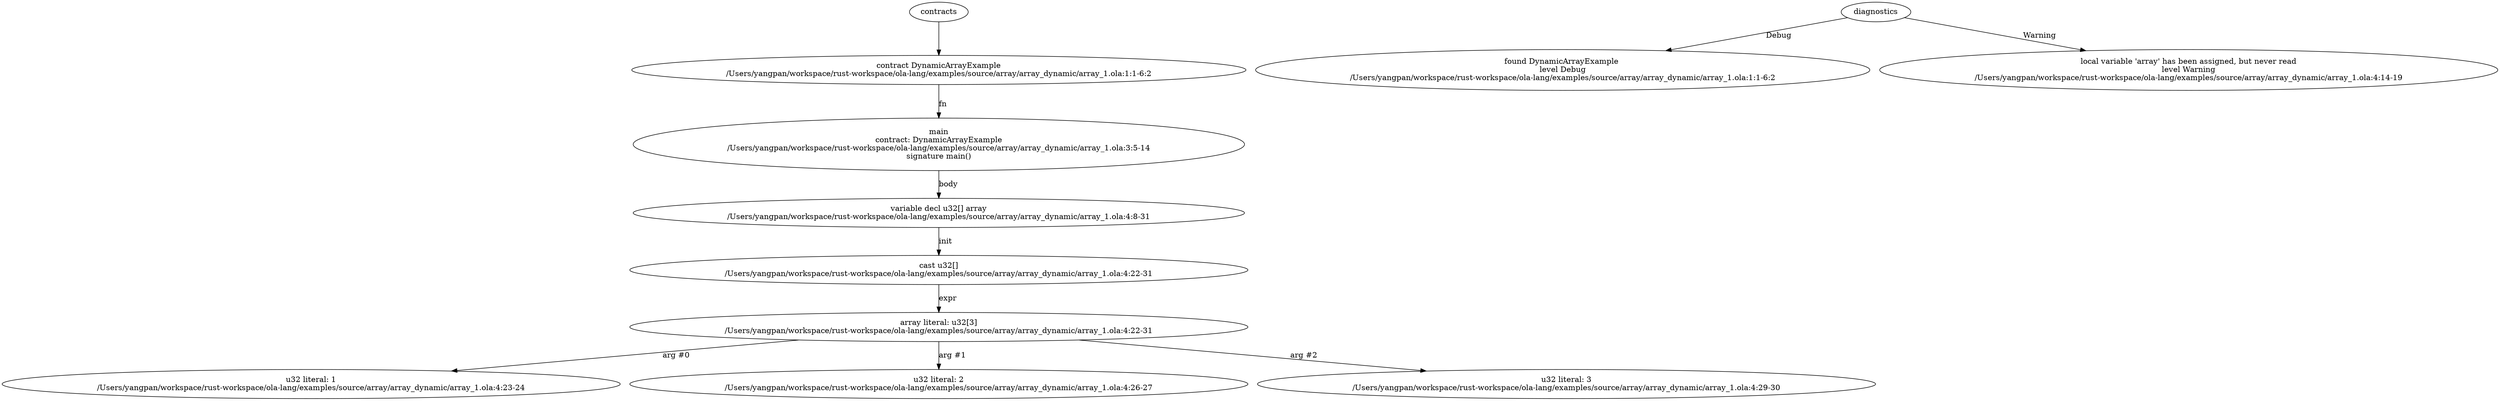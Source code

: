 strict digraph "/Users/yangpan/workspace/rust-workspace/ola-lang/examples/source/array/array_dynamic/array_1.ola" {
	contract [label="contract DynamicArrayExample\n/Users/yangpan/workspace/rust-workspace/ola-lang/examples/source/array/array_dynamic/array_1.ola:1:1-6:2"]
	main [label="main\ncontract: DynamicArrayExample\n/Users/yangpan/workspace/rust-workspace/ola-lang/examples/source/array/array_dynamic/array_1.ola:3:5-14\nsignature main()"]
	var_decl [label="variable decl u32[] array\n/Users/yangpan/workspace/rust-workspace/ola-lang/examples/source/array/array_dynamic/array_1.ola:4:8-31"]
	cast [label="cast u32[]\n/Users/yangpan/workspace/rust-workspace/ola-lang/examples/source/array/array_dynamic/array_1.ola:4:22-31"]
	array_literal [label="array literal: u32[3]\n/Users/yangpan/workspace/rust-workspace/ola-lang/examples/source/array/array_dynamic/array_1.ola:4:22-31"]
	number_literal [label="u32 literal: 1\n/Users/yangpan/workspace/rust-workspace/ola-lang/examples/source/array/array_dynamic/array_1.ola:4:23-24"]
	number_literal_7 [label="u32 literal: 2\n/Users/yangpan/workspace/rust-workspace/ola-lang/examples/source/array/array_dynamic/array_1.ola:4:26-27"]
	number_literal_8 [label="u32 literal: 3\n/Users/yangpan/workspace/rust-workspace/ola-lang/examples/source/array/array_dynamic/array_1.ola:4:29-30"]
	diagnostic [label="found DynamicArrayExample \nlevel Debug\n/Users/yangpan/workspace/rust-workspace/ola-lang/examples/source/array/array_dynamic/array_1.ola:1:1-6:2"]
	diagnostic_11 [label="local variable 'array' has been assigned, but never read\nlevel Warning\n/Users/yangpan/workspace/rust-workspace/ola-lang/examples/source/array/array_dynamic/array_1.ola:4:14-19"]
	contracts -> contract
	contract -> main [label="fn"]
	main -> var_decl [label="body"]
	var_decl -> cast [label="init"]
	cast -> array_literal [label="expr"]
	array_literal -> number_literal [label="arg #0"]
	array_literal -> number_literal_7 [label="arg #1"]
	array_literal -> number_literal_8 [label="arg #2"]
	diagnostics -> diagnostic [label="Debug"]
	diagnostics -> diagnostic_11 [label="Warning"]
}
